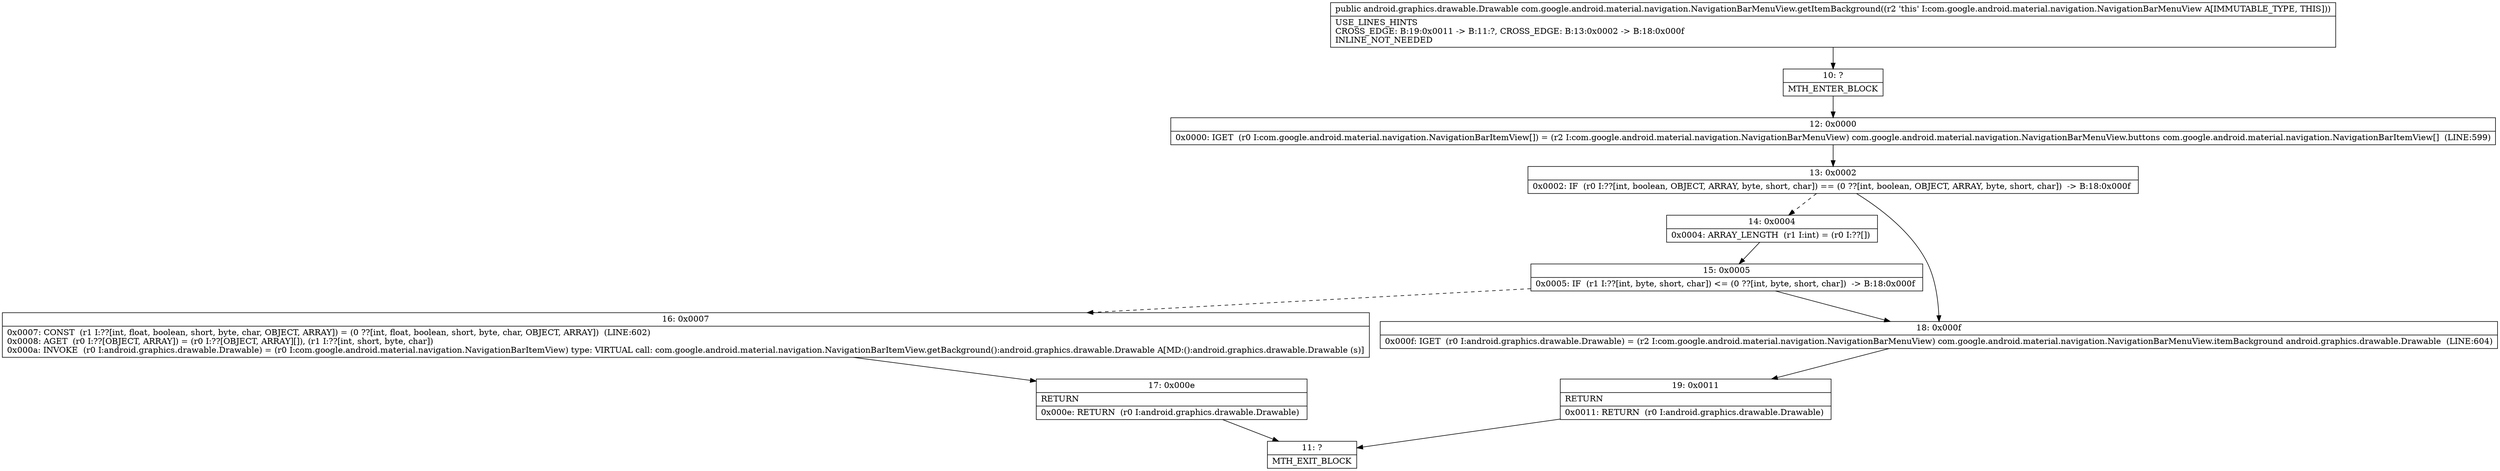 digraph "CFG forcom.google.android.material.navigation.NavigationBarMenuView.getItemBackground()Landroid\/graphics\/drawable\/Drawable;" {
Node_10 [shape=record,label="{10\:\ ?|MTH_ENTER_BLOCK\l}"];
Node_12 [shape=record,label="{12\:\ 0x0000|0x0000: IGET  (r0 I:com.google.android.material.navigation.NavigationBarItemView[]) = (r2 I:com.google.android.material.navigation.NavigationBarMenuView) com.google.android.material.navigation.NavigationBarMenuView.buttons com.google.android.material.navigation.NavigationBarItemView[]  (LINE:599)\l}"];
Node_13 [shape=record,label="{13\:\ 0x0002|0x0002: IF  (r0 I:??[int, boolean, OBJECT, ARRAY, byte, short, char]) == (0 ??[int, boolean, OBJECT, ARRAY, byte, short, char])  \-\> B:18:0x000f \l}"];
Node_14 [shape=record,label="{14\:\ 0x0004|0x0004: ARRAY_LENGTH  (r1 I:int) = (r0 I:??[]) \l}"];
Node_15 [shape=record,label="{15\:\ 0x0005|0x0005: IF  (r1 I:??[int, byte, short, char]) \<= (0 ??[int, byte, short, char])  \-\> B:18:0x000f \l}"];
Node_16 [shape=record,label="{16\:\ 0x0007|0x0007: CONST  (r1 I:??[int, float, boolean, short, byte, char, OBJECT, ARRAY]) = (0 ??[int, float, boolean, short, byte, char, OBJECT, ARRAY])  (LINE:602)\l0x0008: AGET  (r0 I:??[OBJECT, ARRAY]) = (r0 I:??[OBJECT, ARRAY][]), (r1 I:??[int, short, byte, char]) \l0x000a: INVOKE  (r0 I:android.graphics.drawable.Drawable) = (r0 I:com.google.android.material.navigation.NavigationBarItemView) type: VIRTUAL call: com.google.android.material.navigation.NavigationBarItemView.getBackground():android.graphics.drawable.Drawable A[MD:():android.graphics.drawable.Drawable (s)]\l}"];
Node_17 [shape=record,label="{17\:\ 0x000e|RETURN\l|0x000e: RETURN  (r0 I:android.graphics.drawable.Drawable) \l}"];
Node_11 [shape=record,label="{11\:\ ?|MTH_EXIT_BLOCK\l}"];
Node_18 [shape=record,label="{18\:\ 0x000f|0x000f: IGET  (r0 I:android.graphics.drawable.Drawable) = (r2 I:com.google.android.material.navigation.NavigationBarMenuView) com.google.android.material.navigation.NavigationBarMenuView.itemBackground android.graphics.drawable.Drawable  (LINE:604)\l}"];
Node_19 [shape=record,label="{19\:\ 0x0011|RETURN\l|0x0011: RETURN  (r0 I:android.graphics.drawable.Drawable) \l}"];
MethodNode[shape=record,label="{public android.graphics.drawable.Drawable com.google.android.material.navigation.NavigationBarMenuView.getItemBackground((r2 'this' I:com.google.android.material.navigation.NavigationBarMenuView A[IMMUTABLE_TYPE, THIS]))  | USE_LINES_HINTS\lCROSS_EDGE: B:19:0x0011 \-\> B:11:?, CROSS_EDGE: B:13:0x0002 \-\> B:18:0x000f\lINLINE_NOT_NEEDED\l}"];
MethodNode -> Node_10;Node_10 -> Node_12;
Node_12 -> Node_13;
Node_13 -> Node_14[style=dashed];
Node_13 -> Node_18;
Node_14 -> Node_15;
Node_15 -> Node_16[style=dashed];
Node_15 -> Node_18;
Node_16 -> Node_17;
Node_17 -> Node_11;
Node_18 -> Node_19;
Node_19 -> Node_11;
}


